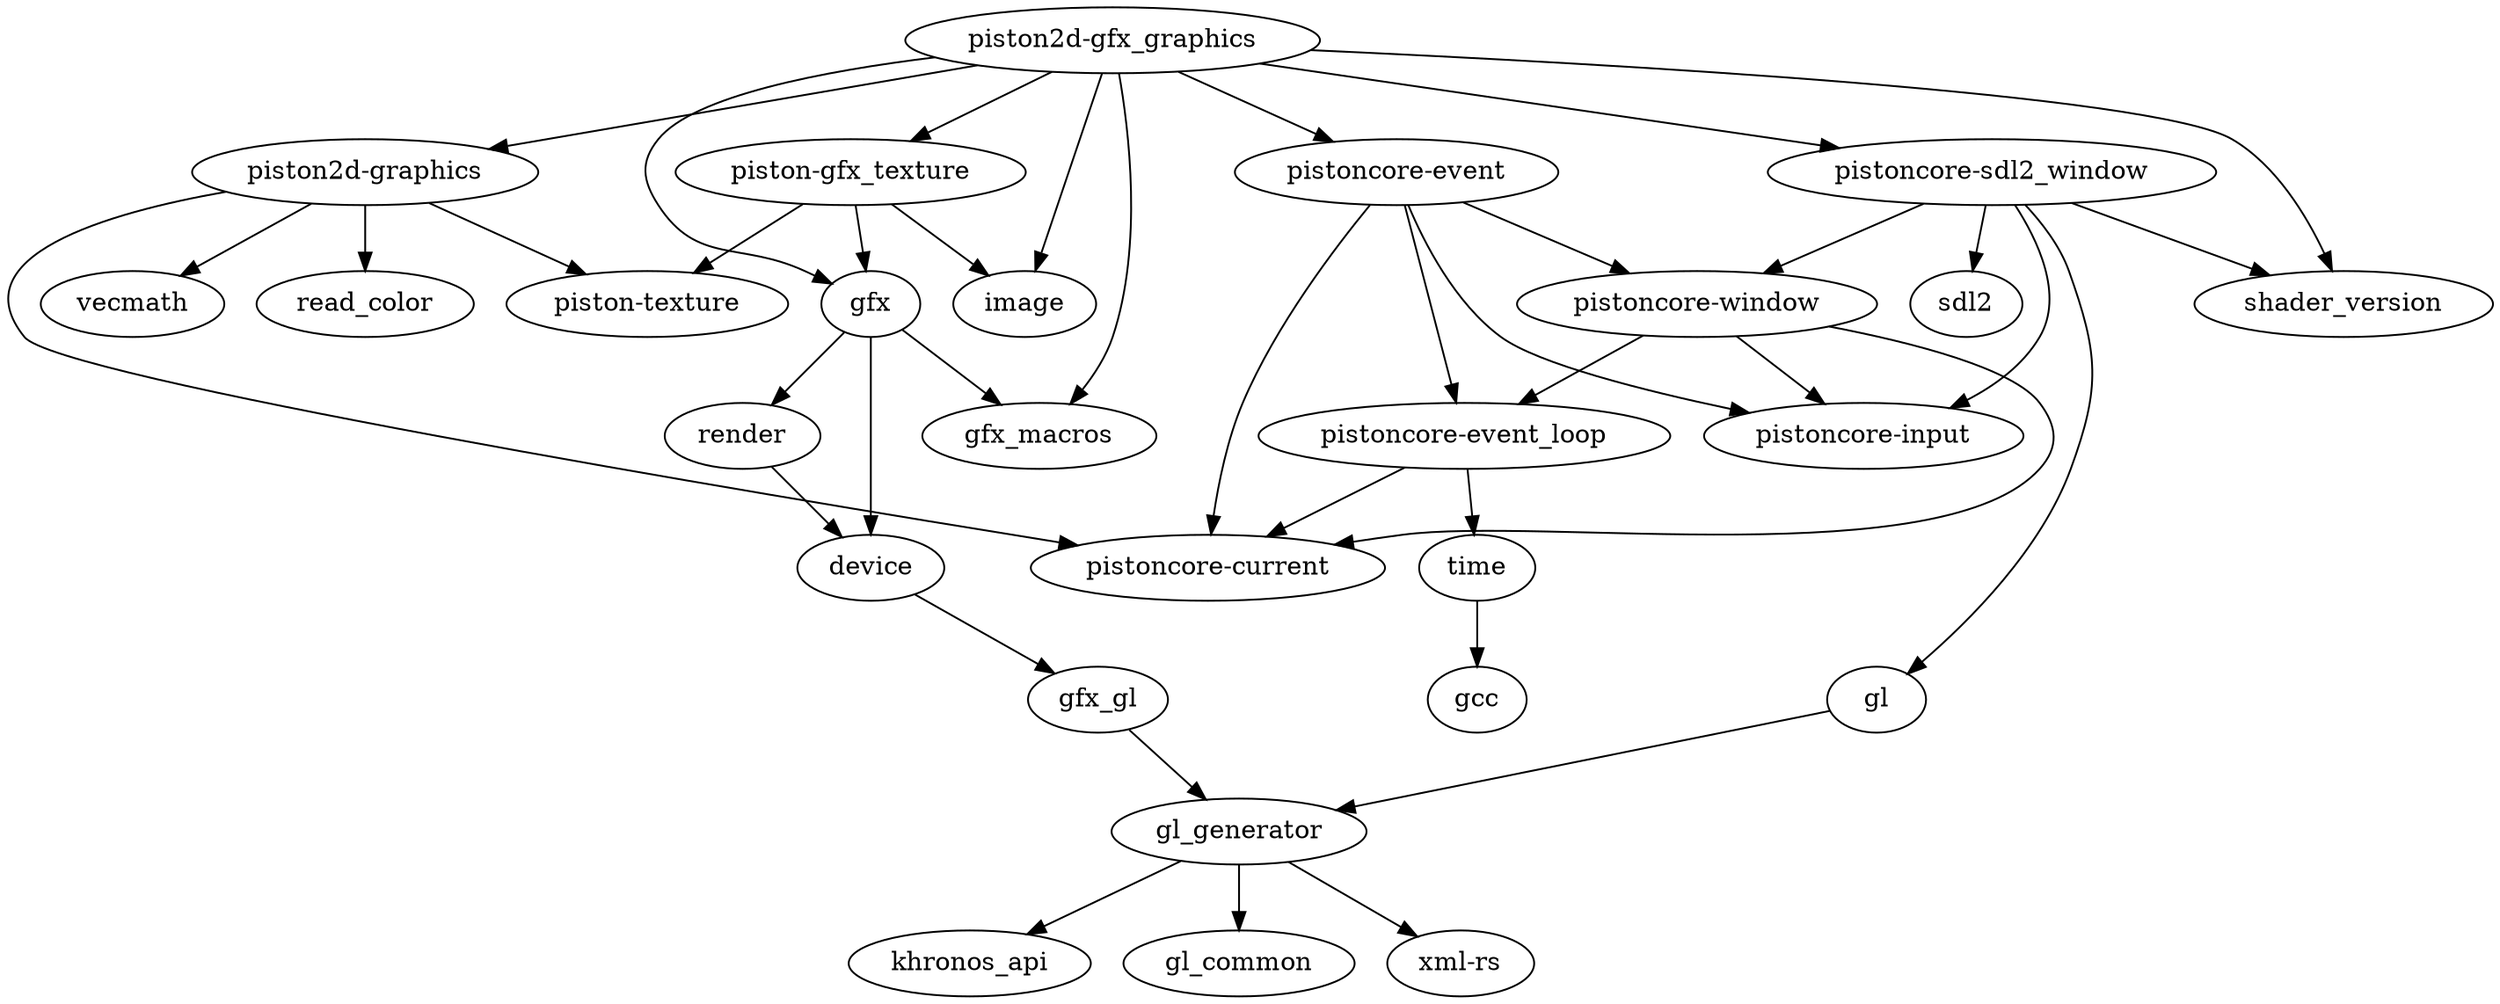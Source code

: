digraph dependencies {
    N0[label="piston2d-gfx_graphics"];
    N1[label="pistoncore-event_loop"];
    N2[label="time"];
    N3[label="pistoncore-current"];
    N4[label="gl_generator"];
    N5[label="khronos_api"];
    N6[label="gl_common"];
    N7[label="xml-rs"];
    N8[label="gcc"];
    N9[label="pistoncore-sdl2_window"];
    N10[label="sdl2"];
    N11[label="pistoncore-window"];
    N12[label="pistoncore-input"];
    N13[label="gl"];
    N14[label="shader_version"];
    N15[label="vecmath"];
    N16[label="piston2d-graphics"];
    N17[label="read_color"];
    N18[label="piston-texture"];
    N19[label="gfx"];
    N20[label="image"];
    N21[label="piston-gfx_texture"];
    N22[label="gfx_macros"];
    N23[label="pistoncore-event"];
    N24[label="device"];
    N25[label="gfx_gl"];
    N26[label="render"];
    N1 -> N2[label=""];
    N1 -> N3[label=""];
    N4 -> N5[label=""];
    N4 -> N6[label=""];
    N4 -> N7[label=""];
    N9 -> N10[label=""];
    N9 -> N11[label=""];
    N9 -> N12[label=""];
    N9 -> N13[label=""];
    N9 -> N14[label=""];
    N16 -> N17[label=""];
    N16 -> N15[label=""];
    N16 -> N18[label=""];
    N16 -> N3[label=""];
    N0 -> N19[label=""];
    N0 -> N9[label=""];
    N0 -> N16[label=""];
    N0 -> N20[label=""];
    N0 -> N21[label=""];
    N0 -> N22[label=""];
    N0 -> N23[label=""];
    N0 -> N14[label=""];
    N24 -> N25[label=""];
    N23 -> N3[label=""];
    N23 -> N11[label=""];
    N23 -> N12[label=""];
    N23 -> N1[label=""];
    N26 -> N24[label=""];
    N2 -> N8[label=""];
    N21 -> N19[label=""];
    N21 -> N18[label=""];
    N21 -> N20[label=""];
    N19 -> N24[label=""];
    N19 -> N22[label=""];
    N19 -> N26[label=""];
    N25 -> N4[label=""];
    N11 -> N1[label=""];
    N11 -> N3[label=""];
    N11 -> N12[label=""];
    N13 -> N4[label=""];
}
